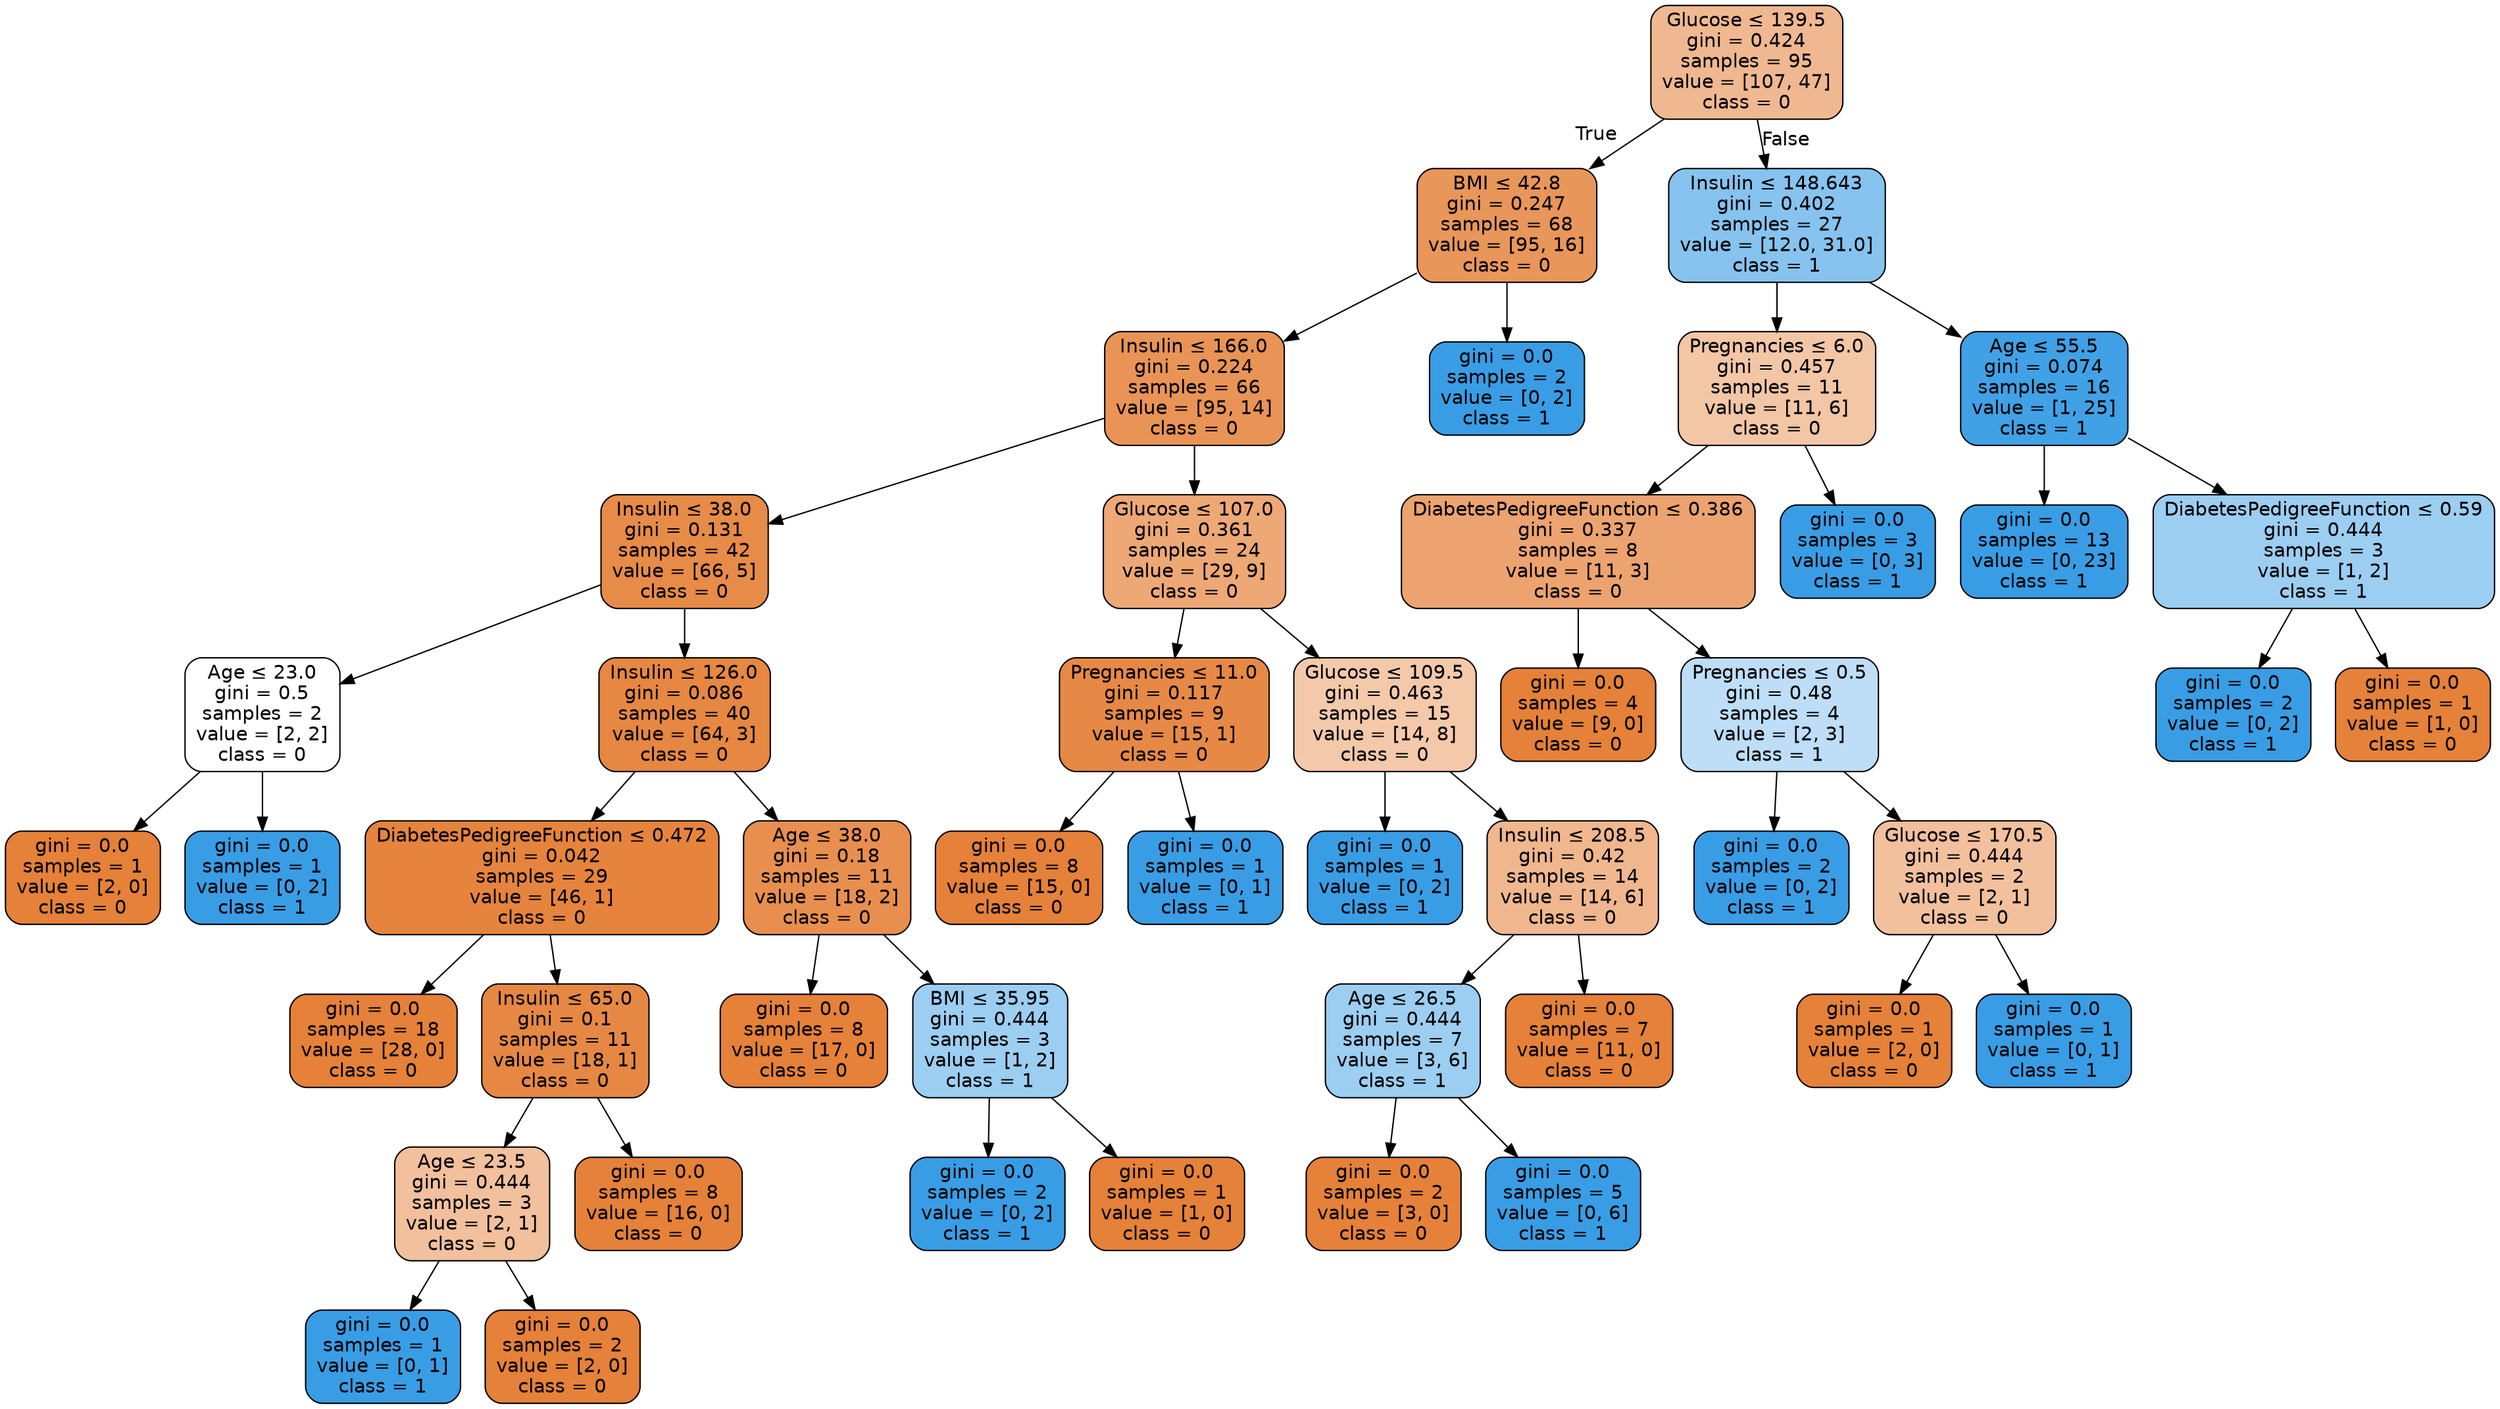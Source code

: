 digraph Tree {
node [shape=box, style="filled, rounded", color="black", fontname="helvetica"] ;
edge [fontname="helvetica"] ;
0 [label=<Glucose &le; 139.5<br/>gini = 0.424<br/>samples = 95<br/>value = [107, 47]<br/>class = 0>, fillcolor="#f0b890"] ;
1 [label=<BMI &le; 42.8<br/>gini = 0.247<br/>samples = 68<br/>value = [95, 16]<br/>class = 0>, fillcolor="#e9965a"] ;
0 -> 1 [labeldistance=2.5, labelangle=45, headlabel="True"] ;
2 [label=<Insulin &le; 166.0<br/>gini = 0.224<br/>samples = 66<br/>value = [95, 14]<br/>class = 0>, fillcolor="#e99456"] ;
1 -> 2 ;
3 [label=<Insulin &le; 38.0<br/>gini = 0.131<br/>samples = 42<br/>value = [66, 5]<br/>class = 0>, fillcolor="#e78b48"] ;
2 -> 3 ;
4 [label=<Age &le; 23.0<br/>gini = 0.5<br/>samples = 2<br/>value = [2, 2]<br/>class = 0>, fillcolor="#ffffff"] ;
3 -> 4 ;
5 [label=<gini = 0.0<br/>samples = 1<br/>value = [2, 0]<br/>class = 0>, fillcolor="#e58139"] ;
4 -> 5 ;
6 [label=<gini = 0.0<br/>samples = 1<br/>value = [0, 2]<br/>class = 1>, fillcolor="#399de5"] ;
4 -> 6 ;
7 [label=<Insulin &le; 126.0<br/>gini = 0.086<br/>samples = 40<br/>value = [64, 3]<br/>class = 0>, fillcolor="#e68742"] ;
3 -> 7 ;
8 [label=<DiabetesPedigreeFunction &le; 0.472<br/>gini = 0.042<br/>samples = 29<br/>value = [46, 1]<br/>class = 0>, fillcolor="#e6843d"] ;
7 -> 8 ;
9 [label=<gini = 0.0<br/>samples = 18<br/>value = [28, 0]<br/>class = 0>, fillcolor="#e58139"] ;
8 -> 9 ;
10 [label=<Insulin &le; 65.0<br/>gini = 0.1<br/>samples = 11<br/>value = [18, 1]<br/>class = 0>, fillcolor="#e68844"] ;
8 -> 10 ;
11 [label=<Age &le; 23.5<br/>gini = 0.444<br/>samples = 3<br/>value = [2, 1]<br/>class = 0>, fillcolor="#f2c09c"] ;
10 -> 11 ;
12 [label=<gini = 0.0<br/>samples = 1<br/>value = [0, 1]<br/>class = 1>, fillcolor="#399de5"] ;
11 -> 12 ;
13 [label=<gini = 0.0<br/>samples = 2<br/>value = [2, 0]<br/>class = 0>, fillcolor="#e58139"] ;
11 -> 13 ;
14 [label=<gini = 0.0<br/>samples = 8<br/>value = [16, 0]<br/>class = 0>, fillcolor="#e58139"] ;
10 -> 14 ;
15 [label=<Age &le; 38.0<br/>gini = 0.18<br/>samples = 11<br/>value = [18, 2]<br/>class = 0>, fillcolor="#e88f4f"] ;
7 -> 15 ;
16 [label=<gini = 0.0<br/>samples = 8<br/>value = [17, 0]<br/>class = 0>, fillcolor="#e58139"] ;
15 -> 16 ;
17 [label=<BMI &le; 35.95<br/>gini = 0.444<br/>samples = 3<br/>value = [1, 2]<br/>class = 1>, fillcolor="#9ccef2"] ;
15 -> 17 ;
18 [label=<gini = 0.0<br/>samples = 2<br/>value = [0, 2]<br/>class = 1>, fillcolor="#399de5"] ;
17 -> 18 ;
19 [label=<gini = 0.0<br/>samples = 1<br/>value = [1, 0]<br/>class = 0>, fillcolor="#e58139"] ;
17 -> 19 ;
20 [label=<Glucose &le; 107.0<br/>gini = 0.361<br/>samples = 24<br/>value = [29, 9]<br/>class = 0>, fillcolor="#eda876"] ;
2 -> 20 ;
21 [label=<Pregnancies &le; 11.0<br/>gini = 0.117<br/>samples = 9<br/>value = [15, 1]<br/>class = 0>, fillcolor="#e78946"] ;
20 -> 21 ;
22 [label=<gini = 0.0<br/>samples = 8<br/>value = [15, 0]<br/>class = 0>, fillcolor="#e58139"] ;
21 -> 22 ;
23 [label=<gini = 0.0<br/>samples = 1<br/>value = [0, 1]<br/>class = 1>, fillcolor="#399de5"] ;
21 -> 23 ;
24 [label=<Glucose &le; 109.5<br/>gini = 0.463<br/>samples = 15<br/>value = [14, 8]<br/>class = 0>, fillcolor="#f4c9aa"] ;
20 -> 24 ;
25 [label=<gini = 0.0<br/>samples = 1<br/>value = [0, 2]<br/>class = 1>, fillcolor="#399de5"] ;
24 -> 25 ;
26 [label=<Insulin &le; 208.5<br/>gini = 0.42<br/>samples = 14<br/>value = [14, 6]<br/>class = 0>, fillcolor="#f0b78e"] ;
24 -> 26 ;
27 [label=<Age &le; 26.5<br/>gini = 0.444<br/>samples = 7<br/>value = [3, 6]<br/>class = 1>, fillcolor="#9ccef2"] ;
26 -> 27 ;
28 [label=<gini = 0.0<br/>samples = 2<br/>value = [3, 0]<br/>class = 0>, fillcolor="#e58139"] ;
27 -> 28 ;
29 [label=<gini = 0.0<br/>samples = 5<br/>value = [0, 6]<br/>class = 1>, fillcolor="#399de5"] ;
27 -> 29 ;
30 [label=<gini = 0.0<br/>samples = 7<br/>value = [11, 0]<br/>class = 0>, fillcolor="#e58139"] ;
26 -> 30 ;
31 [label=<gini = 0.0<br/>samples = 2<br/>value = [0, 2]<br/>class = 1>, fillcolor="#399de5"] ;
1 -> 31 ;
32 [label=<Insulin &le; 148.643<br/>gini = 0.402<br/>samples = 27<br/>value = [12.0, 31.0]<br/>class = 1>, fillcolor="#86c3ef"] ;
0 -> 32 [labeldistance=2.5, labelangle=-45, headlabel="False"] ;
33 [label=<Pregnancies &le; 6.0<br/>gini = 0.457<br/>samples = 11<br/>value = [11, 6]<br/>class = 0>, fillcolor="#f3c6a5"] ;
32 -> 33 ;
34 [label=<DiabetesPedigreeFunction &le; 0.386<br/>gini = 0.337<br/>samples = 8<br/>value = [11, 3]<br/>class = 0>, fillcolor="#eca36f"] ;
33 -> 34 ;
35 [label=<gini = 0.0<br/>samples = 4<br/>value = [9, 0]<br/>class = 0>, fillcolor="#e58139"] ;
34 -> 35 ;
36 [label=<Pregnancies &le; 0.5<br/>gini = 0.48<br/>samples = 4<br/>value = [2, 3]<br/>class = 1>, fillcolor="#bddef6"] ;
34 -> 36 ;
37 [label=<gini = 0.0<br/>samples = 2<br/>value = [0, 2]<br/>class = 1>, fillcolor="#399de5"] ;
36 -> 37 ;
38 [label=<Glucose &le; 170.5<br/>gini = 0.444<br/>samples = 2<br/>value = [2, 1]<br/>class = 0>, fillcolor="#f2c09c"] ;
36 -> 38 ;
39 [label=<gini = 0.0<br/>samples = 1<br/>value = [2, 0]<br/>class = 0>, fillcolor="#e58139"] ;
38 -> 39 ;
40 [label=<gini = 0.0<br/>samples = 1<br/>value = [0, 1]<br/>class = 1>, fillcolor="#399de5"] ;
38 -> 40 ;
41 [label=<gini = 0.0<br/>samples = 3<br/>value = [0, 3]<br/>class = 1>, fillcolor="#399de5"] ;
33 -> 41 ;
42 [label=<Age &le; 55.5<br/>gini = 0.074<br/>samples = 16<br/>value = [1, 25]<br/>class = 1>, fillcolor="#41a1e6"] ;
32 -> 42 ;
43 [label=<gini = 0.0<br/>samples = 13<br/>value = [0, 23]<br/>class = 1>, fillcolor="#399de5"] ;
42 -> 43 ;
44 [label=<DiabetesPedigreeFunction &le; 0.59<br/>gini = 0.444<br/>samples = 3<br/>value = [1, 2]<br/>class = 1>, fillcolor="#9ccef2"] ;
42 -> 44 ;
45 [label=<gini = 0.0<br/>samples = 2<br/>value = [0, 2]<br/>class = 1>, fillcolor="#399de5"] ;
44 -> 45 ;
46 [label=<gini = 0.0<br/>samples = 1<br/>value = [1, 0]<br/>class = 0>, fillcolor="#e58139"] ;
44 -> 46 ;
}